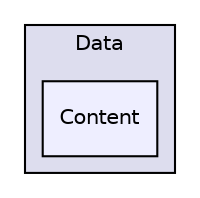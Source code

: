 digraph "PVR/SDK_3.4/Examples/Advanced/Navigation/Data/Content" {
  compound=true
  node [ fontsize="10", fontname="Helvetica"];
  edge [ labelfontsize="10", labelfontname="Helvetica"];
  subgraph clusterdir_037986413f8e3e9aba407a4e04815d7d {
    graph [ bgcolor="#ddddee", pencolor="black", label="Data" fontname="Helvetica", fontsize="10", URL="dir_037986413f8e3e9aba407a4e04815d7d.html"]
  dir_257beef3618ac41095dfaa27fd8cb83d [shape=box, label="Content", style="filled", fillcolor="#eeeeff", pencolor="black", URL="dir_257beef3618ac41095dfaa27fd8cb83d.html"];
  }
}
